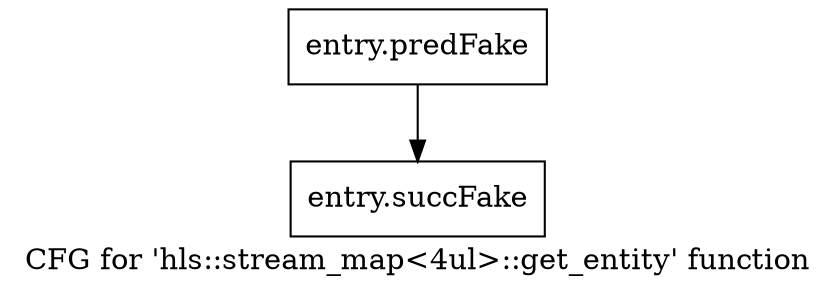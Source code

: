 digraph "CFG for 'hls::stream_map\<4ul\>::get_entity' function" {
	label="CFG for 'hls::stream_map\<4ul\>::get_entity' function";

	Node0x42d6e70 [shape=record,filename="",linenumber="",label="{entry.predFake}"];
	Node0x42d6e70 -> Node0x41bbd00[ callList="" memoryops="" filename="/tools/Xilinx/Vitis_HLS/2022.1/include/hls_stream_thread_unsafe.h" execusionnum="406"];
	Node0x41bbd00 [shape=record,filename="/tools/Xilinx/Vitis_HLS/2022.1/include/hls_stream_thread_unsafe.h",linenumber="234",label="{entry.succFake}"];
}
